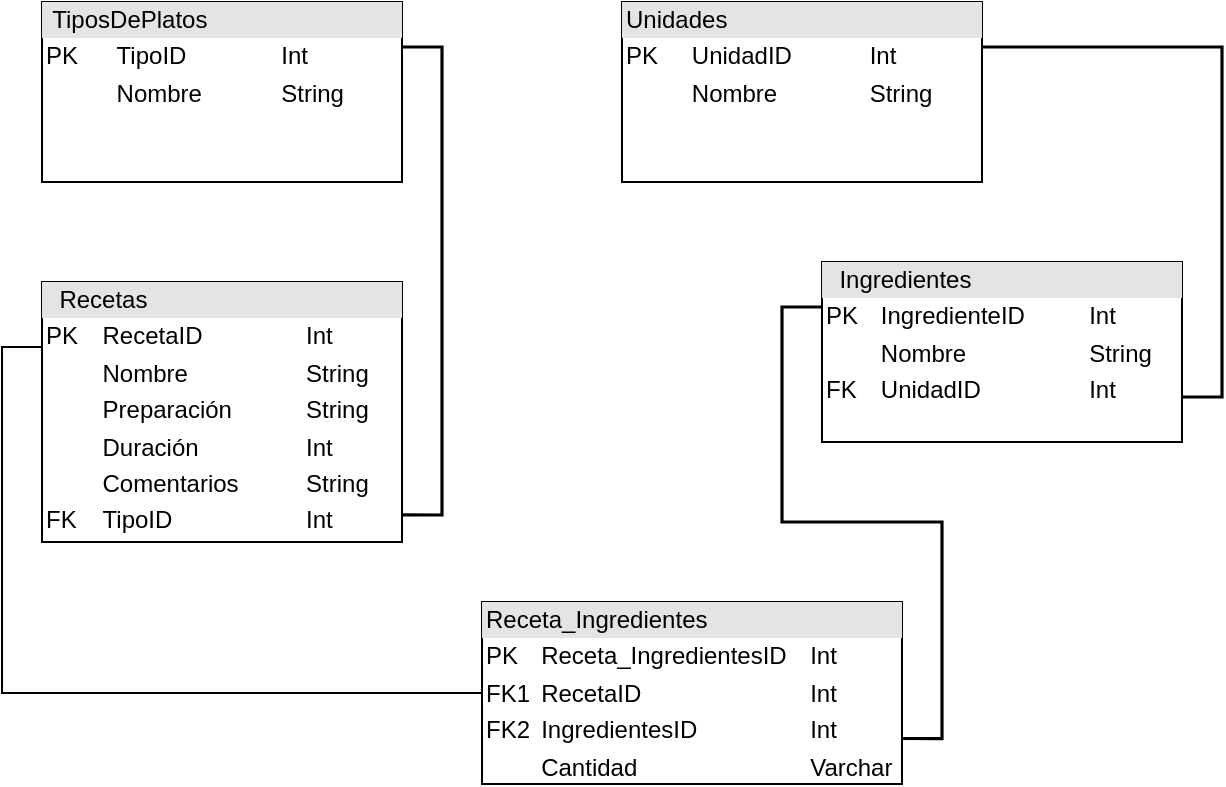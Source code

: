 <mxfile version="21.1.5" type="github">
  <diagram name="Page-1" id="qubaJ7ZJws6DonAjT17A">
    <mxGraphModel dx="1071" dy="564" grid="1" gridSize="10" guides="1" tooltips="1" connect="1" arrows="1" fold="1" page="1" pageScale="1" pageWidth="827" pageHeight="1169" math="0" shadow="0">
      <root>
        <mxCell id="0" />
        <mxCell id="1" parent="0" />
        <mxCell id="zzh0onPWr2OfqVlHUdTT-17" style="edgeStyle=orthogonalEdgeStyle;rounded=0;orthogonalLoop=1;jettySize=auto;html=1;exitX=1;exitY=0.25;exitDx=0;exitDy=0;entryX=0.999;entryY=0.896;entryDx=0;entryDy=0;entryPerimeter=0;shape=link;width=-0.588;" edge="1" parent="1" source="zzh0onPWr2OfqVlHUdTT-2" target="zzh0onPWr2OfqVlHUdTT-3">
          <mxGeometry relative="1" as="geometry" />
        </mxCell>
        <mxCell id="zzh0onPWr2OfqVlHUdTT-2" value="&lt;div style=&quot;box-sizing:border-box;width:100%;background:#e4e4e4;padding:2px;&quot;&gt;&lt;span style=&quot;white-space: pre;&quot;&gt;	&lt;/span&gt;TiposDePlatos&lt;/div&gt;&lt;table style=&quot;width:100%;font-size:1em;&quot; cellpadding=&quot;2&quot; cellspacing=&quot;0&quot;&gt;&lt;tbody&gt;&lt;tr&gt;&lt;td&gt;PK&lt;/td&gt;&lt;td&gt;TipoID&lt;/td&gt;&lt;td&gt;Int&lt;/td&gt;&lt;/tr&gt;&lt;tr&gt;&lt;td&gt;&lt;br&gt;&lt;/td&gt;&lt;td&gt;Nombre&lt;/td&gt;&lt;td&gt;String&lt;/td&gt;&lt;/tr&gt;&lt;tr&gt;&lt;td&gt;&lt;/td&gt;&lt;td&gt;&lt;br&gt;&lt;/td&gt;&lt;td&gt;&lt;br&gt;&lt;/td&gt;&lt;/tr&gt;&lt;/tbody&gt;&lt;/table&gt;" style="verticalAlign=top;align=left;overflow=fill;html=1;whiteSpace=wrap;" vertex="1" parent="1">
          <mxGeometry x="50" y="30" width="180" height="90" as="geometry" />
        </mxCell>
        <mxCell id="zzh0onPWr2OfqVlHUdTT-14" style="edgeStyle=orthogonalEdgeStyle;rounded=0;orthogonalLoop=1;jettySize=auto;html=1;exitX=0;exitY=0.25;exitDx=0;exitDy=0;entryX=0;entryY=0.5;entryDx=0;entryDy=0;shape=link;width=0;" edge="1" parent="1" source="zzh0onPWr2OfqVlHUdTT-3" target="zzh0onPWr2OfqVlHUdTT-6">
          <mxGeometry relative="1" as="geometry" />
        </mxCell>
        <mxCell id="zzh0onPWr2OfqVlHUdTT-3" value="&lt;div style=&quot;box-sizing:border-box;width:100%;background:#e4e4e4;padding:2px;&quot;&gt;&lt;span style=&quot;white-space: pre;&quot;&gt;	&lt;/span&gt;&lt;span style=&quot;white-space: pre;&quot;&gt;	&lt;/span&gt;Recetas&lt;/div&gt;&lt;table style=&quot;width:100%;font-size:1em;&quot; cellpadding=&quot;2&quot; cellspacing=&quot;0&quot;&gt;&lt;tbody&gt;&lt;tr&gt;&lt;td&gt;PK&lt;/td&gt;&lt;td&gt;RecetaID&lt;/td&gt;&lt;td&gt;Int&lt;/td&gt;&lt;/tr&gt;&lt;tr&gt;&lt;td&gt;&lt;br&gt;&lt;/td&gt;&lt;td&gt;Nombre&lt;/td&gt;&lt;td&gt;String&lt;/td&gt;&lt;/tr&gt;&lt;tr&gt;&lt;td&gt;&lt;br&gt;&lt;/td&gt;&lt;td&gt;Preparación&lt;/td&gt;&lt;td&gt;String&lt;/td&gt;&lt;/tr&gt;&lt;tr&gt;&lt;td&gt;&lt;br&gt;&lt;/td&gt;&lt;td&gt;Duración&lt;/td&gt;&lt;td&gt;Int&lt;/td&gt;&lt;/tr&gt;&lt;tr&gt;&lt;td&gt;&lt;br&gt;&lt;/td&gt;&lt;td&gt;Comentarios&lt;/td&gt;&lt;td&gt;String&lt;/td&gt;&lt;/tr&gt;&lt;tr&gt;&lt;td&gt;FK&lt;/td&gt;&lt;td&gt;TipoID&lt;/td&gt;&lt;td&gt;Int&lt;/td&gt;&lt;/tr&gt;&lt;/tbody&gt;&lt;/table&gt;" style="verticalAlign=top;align=left;overflow=fill;html=1;whiteSpace=wrap;" vertex="1" parent="1">
          <mxGeometry x="50" y="170" width="180" height="130" as="geometry" />
        </mxCell>
        <mxCell id="zzh0onPWr2OfqVlHUdTT-5" value="&lt;div style=&quot;box-sizing:border-box;width:100%;background:#e4e4e4;padding:2px;&quot;&gt;&lt;span style=&quot;white-space: pre;&quot;&gt;	&lt;/span&gt;&lt;span style=&quot;white-space: pre;&quot;&gt;	&lt;/span&gt;Ingredientes&lt;/div&gt;&lt;table style=&quot;width:100%;font-size:1em;&quot; cellpadding=&quot;2&quot; cellspacing=&quot;0&quot;&gt;&lt;tbody&gt;&lt;tr&gt;&lt;td&gt;PK&lt;/td&gt;&lt;td&gt;IngredienteID&lt;/td&gt;&lt;td&gt;Int&lt;/td&gt;&lt;/tr&gt;&lt;tr&gt;&lt;td&gt;&lt;/td&gt;&lt;td&gt;Nombre&lt;/td&gt;&lt;td&gt;String&lt;/td&gt;&lt;/tr&gt;&lt;tr&gt;&lt;td&gt;FK&lt;/td&gt;&lt;td&gt;UnidadID&lt;/td&gt;&lt;td&gt;Int&lt;/td&gt;&lt;/tr&gt;&lt;/tbody&gt;&lt;/table&gt;" style="verticalAlign=top;align=left;overflow=fill;html=1;whiteSpace=wrap;" vertex="1" parent="1">
          <mxGeometry x="440" y="160" width="180" height="90" as="geometry" />
        </mxCell>
        <mxCell id="zzh0onPWr2OfqVlHUdTT-13" style="edgeStyle=orthogonalEdgeStyle;rounded=0;orthogonalLoop=1;jettySize=auto;html=1;exitX=1;exitY=0.75;exitDx=0;exitDy=0;entryX=0;entryY=0.25;entryDx=0;entryDy=0;shape=link;width=0.588;" edge="1" parent="1" source="zzh0onPWr2OfqVlHUdTT-6" target="zzh0onPWr2OfqVlHUdTT-5">
          <mxGeometry relative="1" as="geometry" />
        </mxCell>
        <mxCell id="zzh0onPWr2OfqVlHUdTT-6" value="&lt;div style=&quot;box-sizing:border-box;width:100%;background:#e4e4e4;padding:2px;&quot;&gt;Receta_Ingredientes&lt;/div&gt;&lt;table style=&quot;width:100%;font-size:1em;&quot; cellpadding=&quot;2&quot; cellspacing=&quot;0&quot;&gt;&lt;tbody&gt;&lt;tr&gt;&lt;td&gt;PK&lt;/td&gt;&lt;td&gt;Receta_IngredientesID&lt;/td&gt;&lt;td&gt;Int&lt;/td&gt;&lt;/tr&gt;&lt;tr&gt;&lt;td&gt;FK1&lt;/td&gt;&lt;td&gt;RecetaID&lt;/td&gt;&lt;td&gt;Int&lt;/td&gt;&lt;/tr&gt;&lt;tr&gt;&lt;td&gt;FK2&lt;/td&gt;&lt;td&gt;IngredientesID&lt;/td&gt;&lt;td&gt;Int&lt;/td&gt;&lt;/tr&gt;&lt;tr&gt;&lt;td&gt;&lt;br&gt;&lt;/td&gt;&lt;td&gt;Cantidad&lt;/td&gt;&lt;td&gt;Varchar&lt;/td&gt;&lt;/tr&gt;&lt;/tbody&gt;&lt;/table&gt;" style="verticalAlign=top;align=left;overflow=fill;html=1;whiteSpace=wrap;" vertex="1" parent="1">
          <mxGeometry x="270" y="330" width="210" height="91" as="geometry" />
        </mxCell>
        <mxCell id="zzh0onPWr2OfqVlHUdTT-18" style="edgeStyle=orthogonalEdgeStyle;rounded=0;orthogonalLoop=1;jettySize=auto;html=1;exitX=1;exitY=0.25;exitDx=0;exitDy=0;entryX=1;entryY=0.75;entryDx=0;entryDy=0;shape=link;width=-0.588;" edge="1" parent="1" source="zzh0onPWr2OfqVlHUdTT-7" target="zzh0onPWr2OfqVlHUdTT-5">
          <mxGeometry relative="1" as="geometry" />
        </mxCell>
        <mxCell id="zzh0onPWr2OfqVlHUdTT-7" value="&lt;div style=&quot;box-sizing:border-box;width:100%;background:#e4e4e4;padding:2px;&quot;&gt;Unidades&lt;/div&gt;&lt;table style=&quot;width:100%;font-size:1em;&quot; cellpadding=&quot;2&quot; cellspacing=&quot;0&quot;&gt;&lt;tbody&gt;&lt;tr&gt;&lt;td&gt;PK&lt;/td&gt;&lt;td&gt;UnidadID&lt;/td&gt;&lt;td&gt;Int&lt;/td&gt;&lt;/tr&gt;&lt;tr&gt;&lt;td&gt;&lt;br&gt;&lt;/td&gt;&lt;td&gt;Nombre&lt;/td&gt;&lt;td&gt;String&lt;/td&gt;&lt;/tr&gt;&lt;tr&gt;&lt;td&gt;&lt;/td&gt;&lt;td&gt;&lt;br&gt;&lt;/td&gt;&lt;td&gt;&lt;br&gt;&lt;/td&gt;&lt;/tr&gt;&lt;/tbody&gt;&lt;/table&gt;" style="verticalAlign=top;align=left;overflow=fill;html=1;whiteSpace=wrap;" vertex="1" parent="1">
          <mxGeometry x="340" y="30" width="180" height="90" as="geometry" />
        </mxCell>
      </root>
    </mxGraphModel>
  </diagram>
</mxfile>
